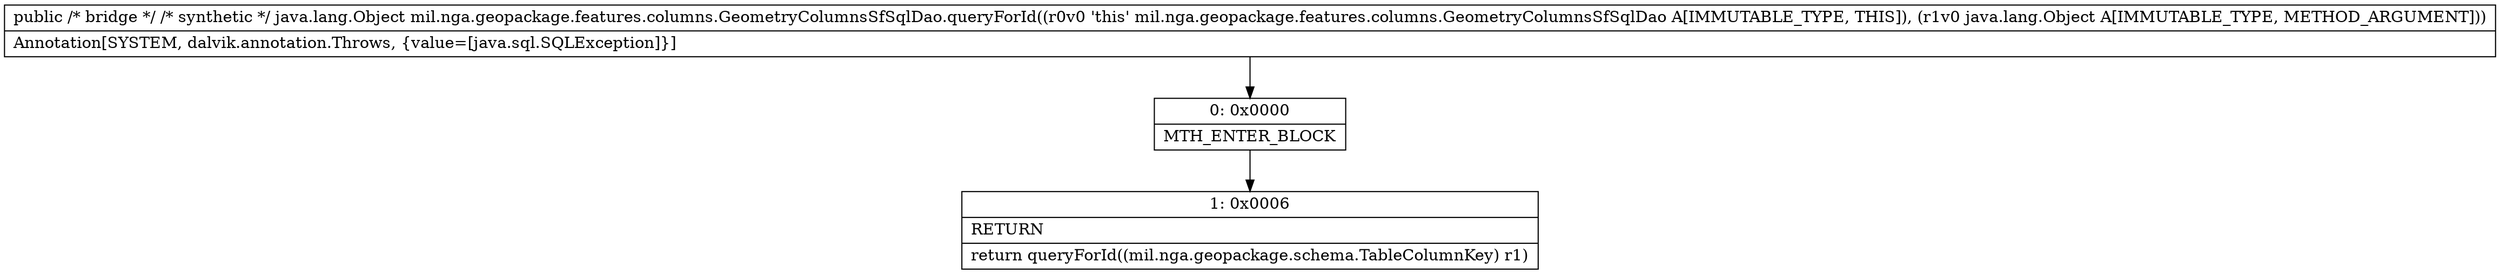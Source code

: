 digraph "CFG formil.nga.geopackage.features.columns.GeometryColumnsSfSqlDao.queryForId(Ljava\/lang\/Object;)Ljava\/lang\/Object;" {
Node_0 [shape=record,label="{0\:\ 0x0000|MTH_ENTER_BLOCK\l}"];
Node_1 [shape=record,label="{1\:\ 0x0006|RETURN\l|return queryForId((mil.nga.geopackage.schema.TableColumnKey) r1)\l}"];
MethodNode[shape=record,label="{public \/* bridge *\/ \/* synthetic *\/ java.lang.Object mil.nga.geopackage.features.columns.GeometryColumnsSfSqlDao.queryForId((r0v0 'this' mil.nga.geopackage.features.columns.GeometryColumnsSfSqlDao A[IMMUTABLE_TYPE, THIS]), (r1v0 java.lang.Object A[IMMUTABLE_TYPE, METHOD_ARGUMENT]))  | Annotation[SYSTEM, dalvik.annotation.Throws, \{value=[java.sql.SQLException]\}]\l}"];
MethodNode -> Node_0;
Node_0 -> Node_1;
}

